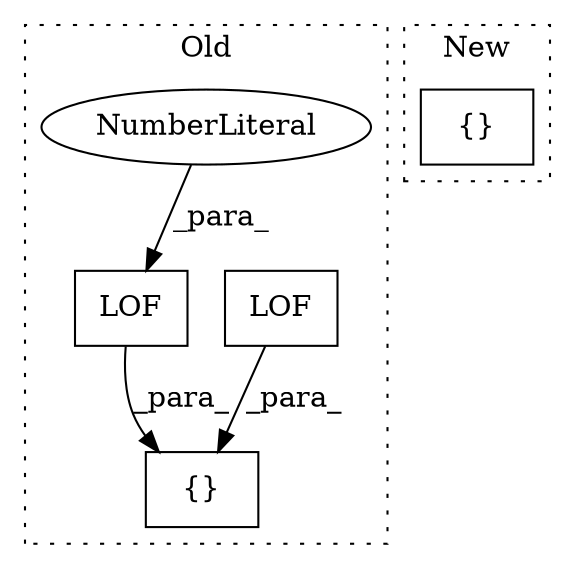 digraph G {
subgraph cluster0 {
1 [label="LOF" a="32" s="2851,2857" l="4,1" shape="box"];
3 [label="{}" a="4" s="2826,2866" l="1,1" shape="box"];
4 [label="LOF" a="32" s="2859,2865" l="4,1" shape="box"];
5 [label="NumberLiteral" a="34" s="2863" l="2" shape="ellipse"];
label = "Old";
style="dotted";
}
subgraph cluster1 {
2 [label="{}" a="4" s="2158,2211" l="1,1" shape="box"];
label = "New";
style="dotted";
}
1 -> 3 [label="_para_"];
4 -> 3 [label="_para_"];
5 -> 4 [label="_para_"];
}
